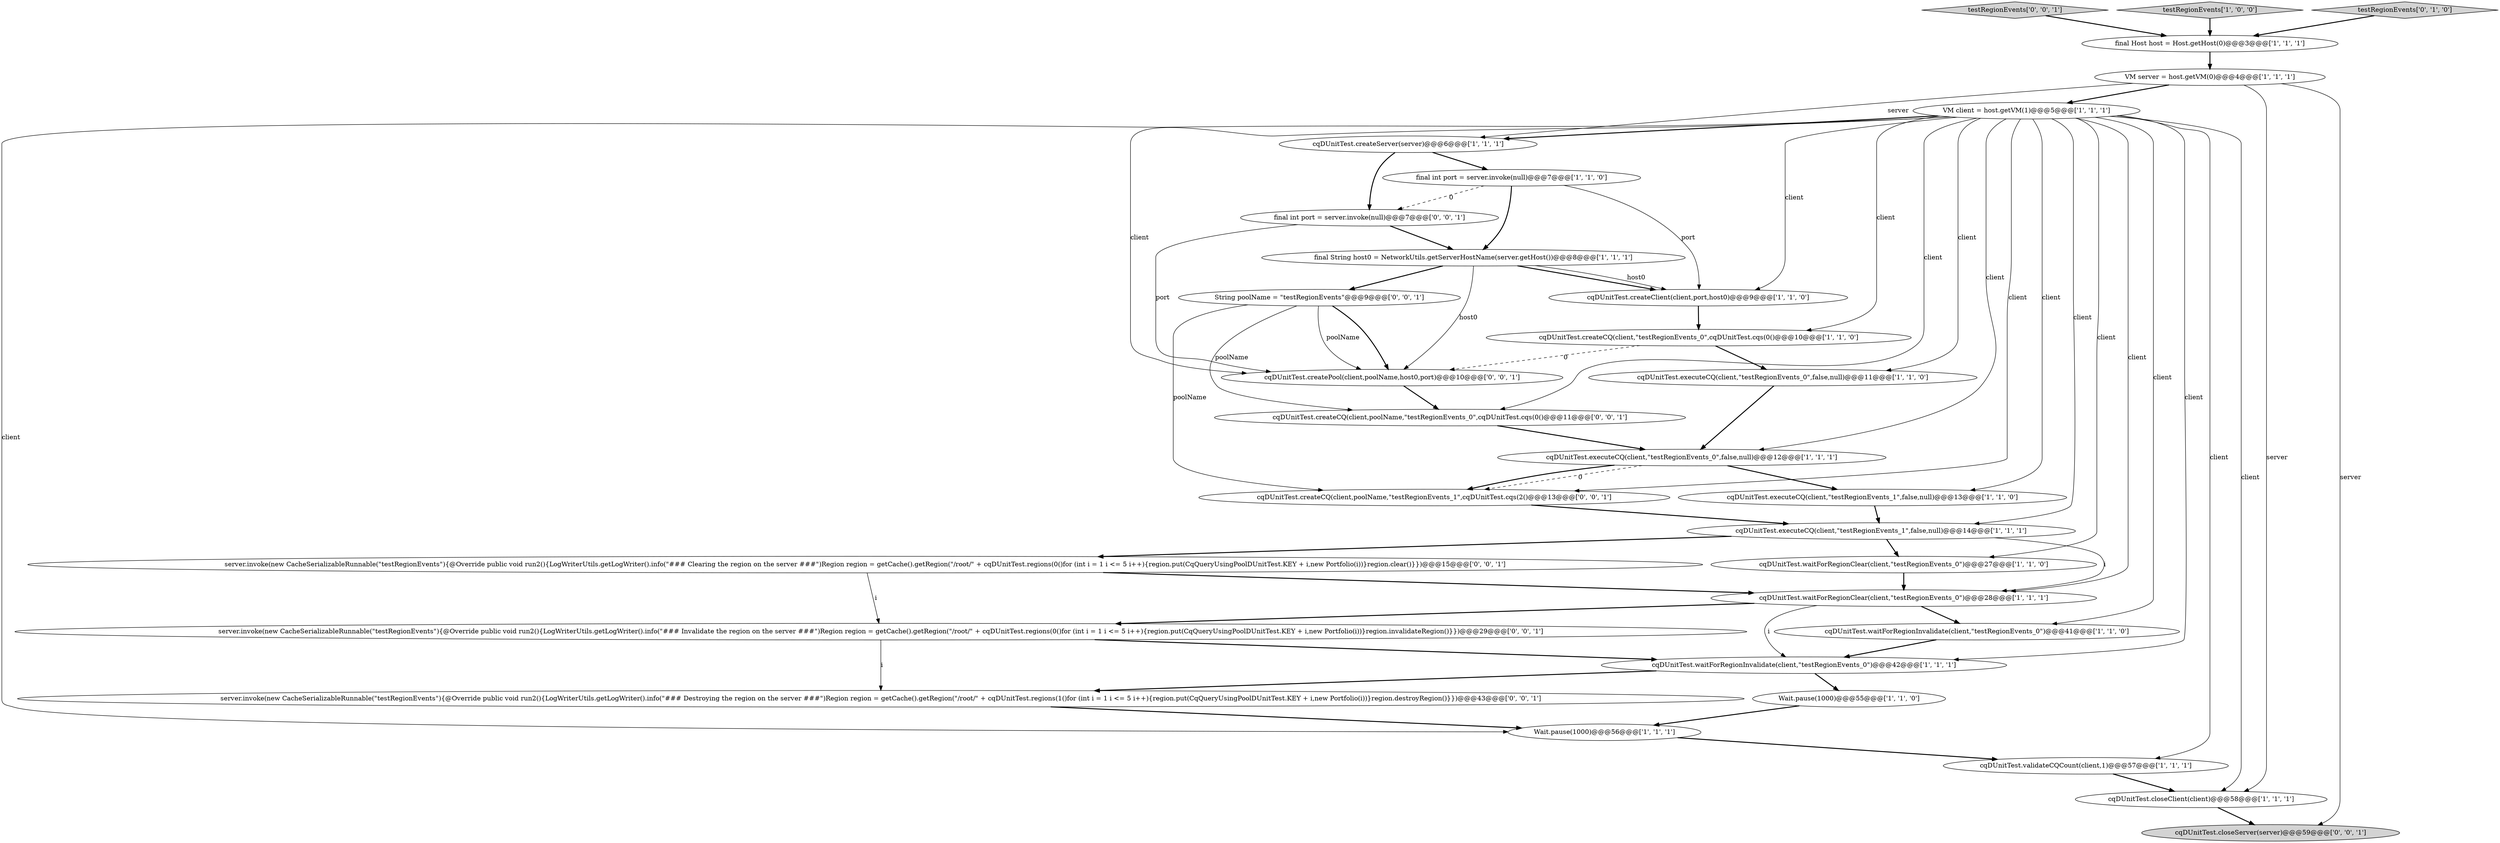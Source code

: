 digraph {
22 [style = filled, label = "String poolName = \"testRegionEvents\"@@@9@@@['0', '0', '1']", fillcolor = white, shape = ellipse image = "AAA0AAABBB3BBB"];
14 [style = filled, label = "cqDUnitTest.createServer(server)@@@6@@@['1', '1', '1']", fillcolor = white, shape = ellipse image = "AAA0AAABBB1BBB"];
11 [style = filled, label = "cqDUnitTest.executeCQ(client,\"testRegionEvents_0\",false,null)@@@11@@@['1', '1', '0']", fillcolor = white, shape = ellipse image = "AAA0AAABBB1BBB"];
16 [style = filled, label = "cqDUnitTest.validateCQCount(client,1)@@@57@@@['1', '1', '1']", fillcolor = white, shape = ellipse image = "AAA0AAABBB1BBB"];
0 [style = filled, label = "final Host host = Host.getHost(0)@@@3@@@['1', '1', '1']", fillcolor = white, shape = ellipse image = "AAA0AAABBB1BBB"];
13 [style = filled, label = "VM client = host.getVM(1)@@@5@@@['1', '1', '1']", fillcolor = white, shape = ellipse image = "AAA0AAABBB1BBB"];
23 [style = filled, label = "server.invoke(new CacheSerializableRunnable(\"testRegionEvents\"){@Override public void run2(){LogWriterUtils.getLogWriter().info(\"### Destroying the region on the server ###\")Region region = getCache().getRegion(\"/root/\" + cqDUnitTest.regions(1()for (int i = 1 i <= 5 i++){region.put(CqQueryUsingPoolDUnitTest.KEY + i,new Portfolio(i))}region.destroyRegion()}})@@@43@@@['0', '0', '1']", fillcolor = white, shape = ellipse image = "AAA0AAABBB3BBB"];
12 [style = filled, label = "cqDUnitTest.waitForRegionClear(client,\"testRegionEvents_0\")@@@28@@@['1', '1', '1']", fillcolor = white, shape = ellipse image = "AAA0AAABBB1BBB"];
3 [style = filled, label = "cqDUnitTest.executeCQ(client,\"testRegionEvents_0\",false,null)@@@12@@@['1', '1', '1']", fillcolor = white, shape = ellipse image = "AAA0AAABBB1BBB"];
26 [style = filled, label = "testRegionEvents['0', '0', '1']", fillcolor = lightgray, shape = diamond image = "AAA0AAABBB3BBB"];
25 [style = filled, label = "cqDUnitTest.createCQ(client,poolName,\"testRegionEvents_1\",cqDUnitTest.cqs(2()@@@13@@@['0', '0', '1']", fillcolor = white, shape = ellipse image = "AAA0AAABBB3BBB"];
20 [style = filled, label = "cqDUnitTest.waitForRegionInvalidate(client,\"testRegionEvents_0\")@@@42@@@['1', '1', '1']", fillcolor = white, shape = ellipse image = "AAA0AAABBB1BBB"];
18 [style = filled, label = "cqDUnitTest.closeClient(client)@@@58@@@['1', '1', '1']", fillcolor = white, shape = ellipse image = "AAA0AAABBB1BBB"];
10 [style = filled, label = "Wait.pause(1000)@@@56@@@['1', '1', '1']", fillcolor = white, shape = ellipse image = "AAA0AAABBB1BBB"];
29 [style = filled, label = "cqDUnitTest.createCQ(client,poolName,\"testRegionEvents_0\",cqDUnitTest.cqs(0()@@@11@@@['0', '0', '1']", fillcolor = white, shape = ellipse image = "AAA0AAABBB3BBB"];
2 [style = filled, label = "cqDUnitTest.executeCQ(client,\"testRegionEvents_1\",false,null)@@@14@@@['1', '1', '1']", fillcolor = white, shape = ellipse image = "AAA0AAABBB1BBB"];
31 [style = filled, label = "server.invoke(new CacheSerializableRunnable(\"testRegionEvents\"){@Override public void run2(){LogWriterUtils.getLogWriter().info(\"### Invalidate the region on the server ###\")Region region = getCache().getRegion(\"/root/\" + cqDUnitTest.regions(0()for (int i = 1 i <= 5 i++){region.put(CqQueryUsingPoolDUnitTest.KEY + i,new Portfolio(i))}region.invalidateRegion()}})@@@29@@@['0', '0', '1']", fillcolor = white, shape = ellipse image = "AAA0AAABBB3BBB"];
4 [style = filled, label = "cqDUnitTest.waitForRegionClear(client,\"testRegionEvents_0\")@@@27@@@['1', '1', '0']", fillcolor = white, shape = ellipse image = "AAA0AAABBB1BBB"];
5 [style = filled, label = "final String host0 = NetworkUtils.getServerHostName(server.getHost())@@@8@@@['1', '1', '1']", fillcolor = white, shape = ellipse image = "AAA0AAABBB1BBB"];
24 [style = filled, label = "cqDUnitTest.closeServer(server)@@@59@@@['0', '0', '1']", fillcolor = lightgray, shape = ellipse image = "AAA0AAABBB3BBB"];
30 [style = filled, label = "server.invoke(new CacheSerializableRunnable(\"testRegionEvents\"){@Override public void run2(){LogWriterUtils.getLogWriter().info(\"### Clearing the region on the server ###\")Region region = getCache().getRegion(\"/root/\" + cqDUnitTest.regions(0()for (int i = 1 i <= 5 i++){region.put(CqQueryUsingPoolDUnitTest.KEY + i,new Portfolio(i))}region.clear()}})@@@15@@@['0', '0', '1']", fillcolor = white, shape = ellipse image = "AAA0AAABBB3BBB"];
6 [style = filled, label = "cqDUnitTest.waitForRegionInvalidate(client,\"testRegionEvents_0\")@@@41@@@['1', '1', '0']", fillcolor = white, shape = ellipse image = "AAA0AAABBB1BBB"];
8 [style = filled, label = "Wait.pause(1000)@@@55@@@['1', '1', '0']", fillcolor = white, shape = ellipse image = "AAA0AAABBB1BBB"];
15 [style = filled, label = "cqDUnitTest.createClient(client,port,host0)@@@9@@@['1', '1', '0']", fillcolor = white, shape = ellipse image = "AAA0AAABBB1BBB"];
17 [style = filled, label = "VM server = host.getVM(0)@@@4@@@['1', '1', '1']", fillcolor = white, shape = ellipse image = "AAA0AAABBB1BBB"];
27 [style = filled, label = "cqDUnitTest.createPool(client,poolName,host0,port)@@@10@@@['0', '0', '1']", fillcolor = white, shape = ellipse image = "AAA0AAABBB3BBB"];
7 [style = filled, label = "final int port = server.invoke(null)@@@7@@@['1', '1', '0']", fillcolor = white, shape = ellipse image = "AAA0AAABBB1BBB"];
9 [style = filled, label = "testRegionEvents['1', '0', '0']", fillcolor = lightgray, shape = diamond image = "AAA0AAABBB1BBB"];
19 [style = filled, label = "cqDUnitTest.executeCQ(client,\"testRegionEvents_1\",false,null)@@@13@@@['1', '1', '0']", fillcolor = white, shape = ellipse image = "AAA0AAABBB1BBB"];
28 [style = filled, label = "final int port = server.invoke(null)@@@7@@@['0', '0', '1']", fillcolor = white, shape = ellipse image = "AAA0AAABBB3BBB"];
21 [style = filled, label = "testRegionEvents['0', '1', '0']", fillcolor = lightgray, shape = diamond image = "AAA0AAABBB2BBB"];
1 [style = filled, label = "cqDUnitTest.createCQ(client,\"testRegionEvents_0\",cqDUnitTest.cqs(0()@@@10@@@['1', '1', '0']", fillcolor = white, shape = ellipse image = "AAA0AAABBB1BBB"];
10->16 [style = bold, label=""];
13->11 [style = solid, label="client"];
11->3 [style = bold, label=""];
20->23 [style = bold, label=""];
14->7 [style = bold, label=""];
29->3 [style = bold, label=""];
13->6 [style = solid, label="client"];
15->1 [style = bold, label=""];
2->4 [style = bold, label=""];
17->24 [style = solid, label="server"];
13->10 [style = solid, label="client"];
13->4 [style = solid, label="client"];
23->10 [style = bold, label=""];
25->2 [style = bold, label=""];
17->14 [style = solid, label="server"];
13->20 [style = solid, label="client"];
18->24 [style = bold, label=""];
16->18 [style = bold, label=""];
7->28 [style = dashed, label="0"];
17->18 [style = solid, label="server"];
7->15 [style = solid, label="port"];
22->27 [style = bold, label=""];
20->8 [style = bold, label=""];
9->0 [style = bold, label=""];
6->20 [style = bold, label=""];
3->25 [style = dashed, label="0"];
22->29 [style = solid, label="poolName"];
1->11 [style = bold, label=""];
12->31 [style = bold, label=""];
27->29 [style = bold, label=""];
14->28 [style = bold, label=""];
13->25 [style = solid, label="client"];
28->27 [style = solid, label="port"];
13->2 [style = solid, label="client"];
22->25 [style = solid, label="poolName"];
31->23 [style = solid, label="i"];
1->27 [style = dashed, label="0"];
13->3 [style = solid, label="client"];
17->13 [style = bold, label=""];
30->12 [style = bold, label=""];
13->15 [style = solid, label="client"];
3->19 [style = bold, label=""];
13->29 [style = solid, label="client"];
3->25 [style = bold, label=""];
31->20 [style = bold, label=""];
12->20 [style = solid, label="i"];
4->12 [style = bold, label=""];
0->17 [style = bold, label=""];
28->5 [style = bold, label=""];
5->22 [style = bold, label=""];
2->30 [style = bold, label=""];
5->27 [style = solid, label="host0"];
7->5 [style = bold, label=""];
30->31 [style = solid, label="i"];
13->1 [style = solid, label="client"];
19->2 [style = bold, label=""];
13->27 [style = solid, label="client"];
13->14 [style = bold, label=""];
21->0 [style = bold, label=""];
13->19 [style = solid, label="client"];
22->27 [style = solid, label="poolName"];
13->12 [style = solid, label="client"];
8->10 [style = bold, label=""];
13->16 [style = solid, label="client"];
26->0 [style = bold, label=""];
2->12 [style = solid, label="i"];
12->6 [style = bold, label=""];
5->15 [style = bold, label=""];
5->15 [style = solid, label="host0"];
13->18 [style = solid, label="client"];
}

